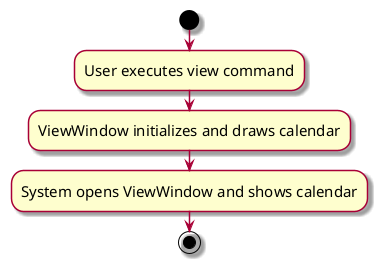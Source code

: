 @startuml
skin rose
skinparam ActivityFontSize 15
skinparam ArrowFontSize 12
start
:User executes view command;

'Since the beta syntax does not support placing the condition outside the
'diamond we place it as the true branch instead.

:ViewWindow initializes and draws calendar;
:System opens ViewWindow and shows calendar;
stop
@enduml
